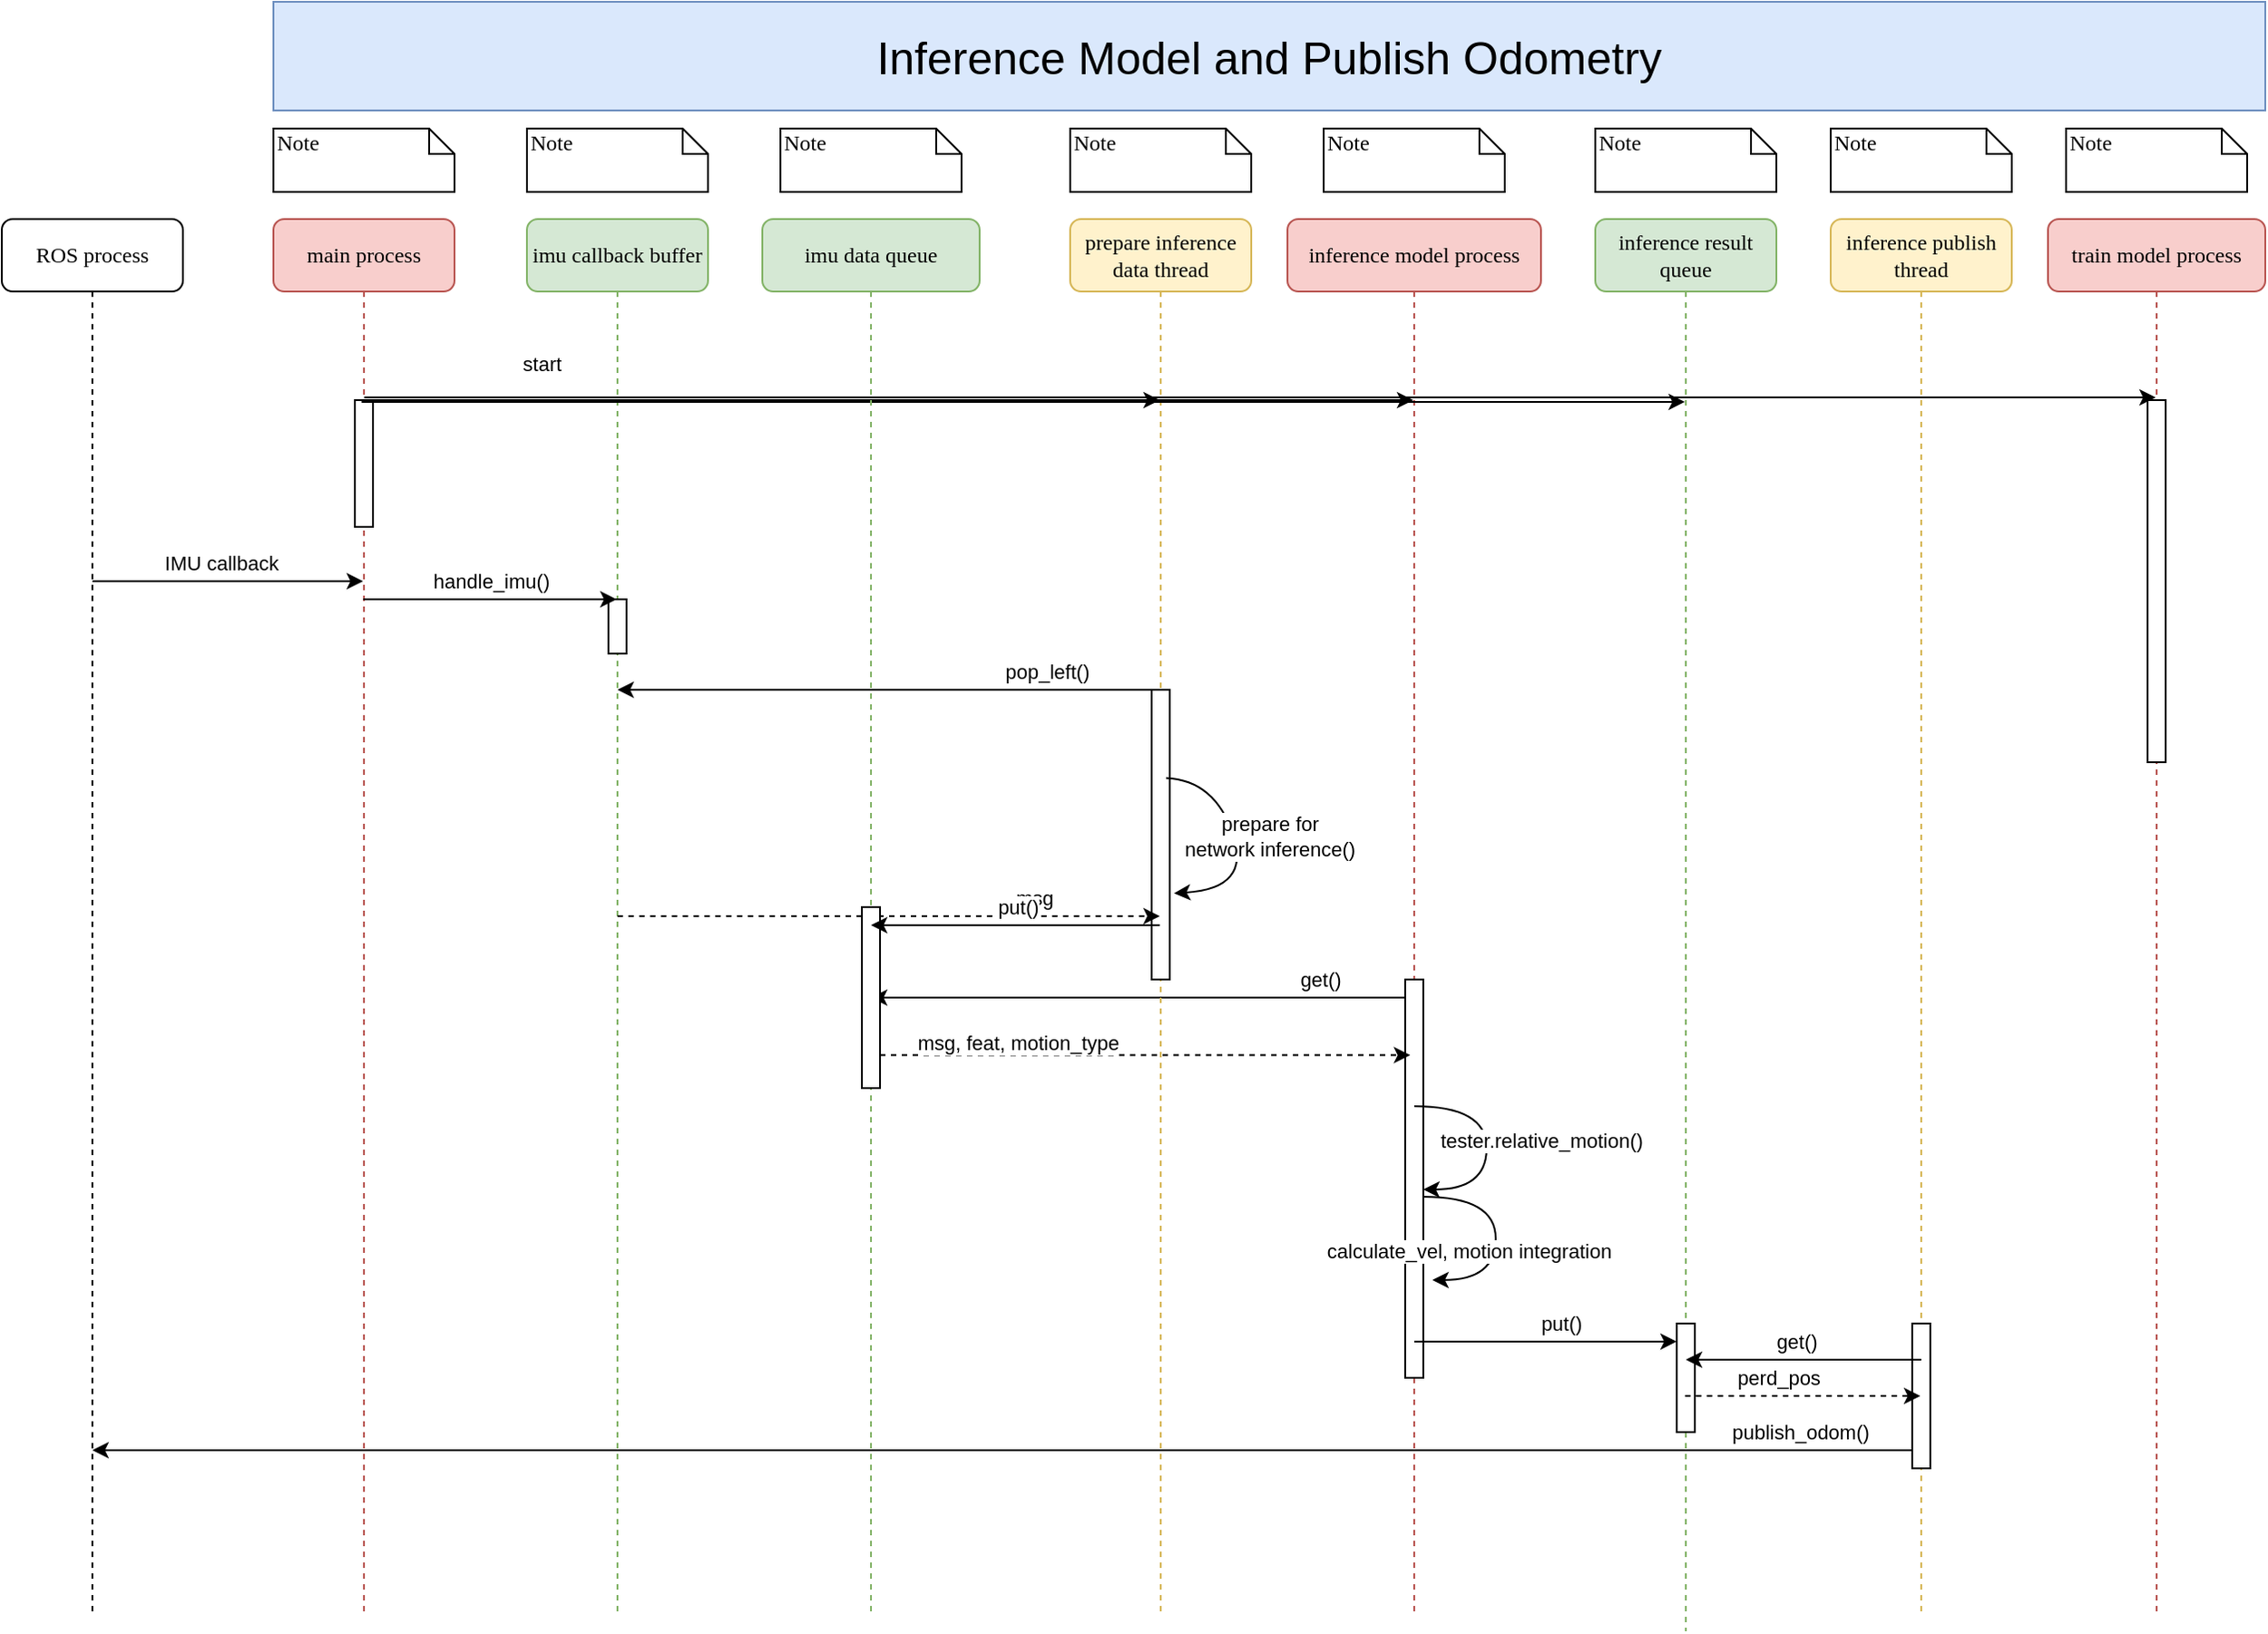 <mxfile version="24.6.4" type="github">
  <diagram name="Page-1" id="13e1069c-82ec-6db2-03f1-153e76fe0fe0">
    <mxGraphModel dx="2693" dy="1769" grid="1" gridSize="10" guides="1" tooltips="1" connect="1" arrows="1" fold="1" page="1" pageScale="1" pageWidth="1100" pageHeight="850" background="none" math="0" shadow="0">
      <root>
        <mxCell id="0" />
        <mxCell id="1" parent="0" />
        <mxCell id="7baba1c4bc27f4b0-2" value="inference model process" style="shape=umlLifeline;perimeter=lifelinePerimeter;whiteSpace=wrap;html=1;container=1;collapsible=0;recursiveResize=0;outlineConnect=0;rounded=1;shadow=0;comic=0;labelBackgroundColor=none;strokeWidth=1;fontFamily=Verdana;fontSize=12;align=center;fillColor=#f8cecc;strokeColor=#b85450;" parent="1" vertex="1">
          <mxGeometry x="660" y="80" width="140" height="770" as="geometry" />
        </mxCell>
        <mxCell id="7baba1c4bc27f4b0-10" value="" style="html=1;points=[];perimeter=orthogonalPerimeter;rounded=0;shadow=0;comic=0;labelBackgroundColor=none;strokeWidth=1;fontFamily=Verdana;fontSize=12;align=center;" parent="7baba1c4bc27f4b0-2" vertex="1">
          <mxGeometry x="65" y="420" width="10" height="220" as="geometry" />
        </mxCell>
        <mxCell id="TgrJ9VJSTw1f7FRwnSua-25" value="" style="endArrow=classic;html=1;rounded=0;" edge="1" parent="7baba1c4bc27f4b0-2" target="TgrJ9VJSTw1f7FRwnSua-19">
          <mxGeometry width="50" height="50" relative="1" as="geometry">
            <mxPoint x="65" y="430" as="sourcePoint" />
            <mxPoint x="-134.5" y="430" as="targetPoint" />
          </mxGeometry>
        </mxCell>
        <mxCell id="TgrJ9VJSTw1f7FRwnSua-26" value="get()" style="edgeLabel;html=1;align=center;verticalAlign=middle;resizable=0;points=[];" vertex="1" connectable="0" parent="TgrJ9VJSTw1f7FRwnSua-25">
          <mxGeometry x="-0.552" relative="1" as="geometry">
            <mxPoint x="19" y="-10" as="offset" />
          </mxGeometry>
        </mxCell>
        <mxCell id="TgrJ9VJSTw1f7FRwnSua-29" value="" style="curved=1;endArrow=classic;html=1;rounded=0;" edge="1" parent="7baba1c4bc27f4b0-2" source="7baba1c4bc27f4b0-2" target="7baba1c4bc27f4b0-10">
          <mxGeometry width="50" height="50" relative="1" as="geometry">
            <mxPoint x="120" y="630" as="sourcePoint" />
            <mxPoint x="70" y="620" as="targetPoint" />
            <Array as="points">
              <mxPoint x="110" y="490" />
              <mxPoint x="110" y="536" />
            </Array>
          </mxGeometry>
        </mxCell>
        <mxCell id="TgrJ9VJSTw1f7FRwnSua-30" value="tester.relative_motion()" style="edgeLabel;html=1;align=center;verticalAlign=middle;resizable=0;points=[];" vertex="1" connectable="0" parent="TgrJ9VJSTw1f7FRwnSua-29">
          <mxGeometry x="-0.121" y="-2" relative="1" as="geometry">
            <mxPoint x="32" y="6" as="offset" />
          </mxGeometry>
        </mxCell>
        <mxCell id="TgrJ9VJSTw1f7FRwnSua-31" value="" style="curved=1;endArrow=classic;html=1;rounded=0;" edge="1" parent="7baba1c4bc27f4b0-2">
          <mxGeometry width="50" height="50" relative="1" as="geometry">
            <mxPoint x="75" y="540" as="sourcePoint" />
            <mxPoint x="80" y="586" as="targetPoint" />
            <Array as="points">
              <mxPoint x="115" y="540" />
              <mxPoint x="115" y="586" />
            </Array>
          </mxGeometry>
        </mxCell>
        <mxCell id="TgrJ9VJSTw1f7FRwnSua-32" value="calculate_vel, motion integration" style="edgeLabel;html=1;align=center;verticalAlign=middle;resizable=0;points=[];" vertex="1" connectable="0" parent="TgrJ9VJSTw1f7FRwnSua-31">
          <mxGeometry x="-0.121" y="-2" relative="1" as="geometry">
            <mxPoint x="-13" y="17" as="offset" />
          </mxGeometry>
        </mxCell>
        <mxCell id="7baba1c4bc27f4b0-3" value="train model process" style="shape=umlLifeline;perimeter=lifelinePerimeter;whiteSpace=wrap;html=1;container=1;collapsible=0;recursiveResize=0;outlineConnect=0;rounded=1;shadow=0;comic=0;labelBackgroundColor=none;strokeWidth=1;fontFamily=Verdana;fontSize=12;align=center;fillColor=#f8cecc;strokeColor=#b85450;" parent="1" vertex="1">
          <mxGeometry x="1080" y="80" width="120" height="770" as="geometry" />
        </mxCell>
        <mxCell id="7baba1c4bc27f4b0-13" value="" style="html=1;points=[];perimeter=orthogonalPerimeter;rounded=0;shadow=0;comic=0;labelBackgroundColor=none;strokeWidth=1;fontFamily=Verdana;fontSize=12;align=center;" parent="7baba1c4bc27f4b0-3" vertex="1">
          <mxGeometry x="55" y="100" width="10" height="200" as="geometry" />
        </mxCell>
        <mxCell id="7baba1c4bc27f4b0-4" value="prepare inference data thread" style="shape=umlLifeline;perimeter=lifelinePerimeter;whiteSpace=wrap;html=1;container=1;collapsible=0;recursiveResize=0;outlineConnect=0;rounded=1;shadow=0;comic=0;labelBackgroundColor=none;strokeWidth=1;fontFamily=Verdana;fontSize=12;align=center;fillColor=#fff2cc;strokeColor=#d6b656;" parent="1" vertex="1">
          <mxGeometry x="540" y="80" width="100" height="770" as="geometry" />
        </mxCell>
        <mxCell id="7baba1c4bc27f4b0-16" value="" style="html=1;points=[];perimeter=orthogonalPerimeter;rounded=0;shadow=0;comic=0;labelBackgroundColor=none;strokeWidth=1;fontFamily=Verdana;fontSize=12;align=center;" parent="7baba1c4bc27f4b0-4" vertex="1">
          <mxGeometry x="45" y="260" width="10" height="160" as="geometry" />
        </mxCell>
        <mxCell id="TgrJ9VJSTw1f7FRwnSua-17" value="" style="curved=1;endArrow=classic;html=1;rounded=0;exitX=0.8;exitY=0.305;exitDx=0;exitDy=0;exitPerimeter=0;entryX=1.235;entryY=0.702;entryDx=0;entryDy=0;entryPerimeter=0;" edge="1" parent="7baba1c4bc27f4b0-4" source="7baba1c4bc27f4b0-16" target="7baba1c4bc27f4b0-16">
          <mxGeometry width="50" height="50" relative="1" as="geometry">
            <mxPoint x="155" y="310" as="sourcePoint" />
            <mxPoint x="90" y="370" as="targetPoint" />
            <Array as="points">
              <mxPoint x="80" y="310" />
              <mxPoint x="100" y="370" />
            </Array>
          </mxGeometry>
        </mxCell>
        <mxCell id="TgrJ9VJSTw1f7FRwnSua-18" value="prepare for&lt;div&gt;network inference()&lt;/div&gt;" style="edgeLabel;html=1;align=center;verticalAlign=middle;resizable=0;points=[];" vertex="1" connectable="0" parent="TgrJ9VJSTw1f7FRwnSua-17">
          <mxGeometry x="-0.114" relative="1" as="geometry">
            <mxPoint x="20" as="offset" />
          </mxGeometry>
        </mxCell>
        <mxCell id="7baba1c4bc27f4b0-5" value="inference result queue" style="shape=umlLifeline;perimeter=lifelinePerimeter;whiteSpace=wrap;html=1;container=1;collapsible=0;recursiveResize=0;outlineConnect=0;rounded=1;shadow=0;comic=0;labelBackgroundColor=none;strokeWidth=1;fontFamily=Verdana;fontSize=12;align=center;fillColor=#d5e8d4;strokeColor=#82b366;" parent="1" vertex="1">
          <mxGeometry x="830" y="80" width="100" height="780" as="geometry" />
        </mxCell>
        <mxCell id="7baba1c4bc27f4b0-19" value="" style="html=1;points=[];perimeter=orthogonalPerimeter;rounded=0;shadow=0;comic=0;labelBackgroundColor=none;strokeWidth=1;fontFamily=Verdana;fontSize=12;align=center;" parent="7baba1c4bc27f4b0-5" vertex="1">
          <mxGeometry x="45" y="610" width="10" height="60" as="geometry" />
        </mxCell>
        <mxCell id="7baba1c4bc27f4b0-6" value="imu callback buffer" style="shape=umlLifeline;perimeter=lifelinePerimeter;whiteSpace=wrap;html=1;container=1;collapsible=0;recursiveResize=0;outlineConnect=0;rounded=1;shadow=0;comic=0;labelBackgroundColor=none;strokeWidth=1;fontFamily=Verdana;fontSize=12;align=center;fillColor=#d5e8d4;strokeColor=#82b366;" parent="1" vertex="1">
          <mxGeometry x="240" y="80" width="100" height="770" as="geometry" />
        </mxCell>
        <mxCell id="7baba1c4bc27f4b0-28" value="" style="html=1;points=[];perimeter=orthogonalPerimeter;rounded=0;shadow=0;comic=0;labelBackgroundColor=none;strokeWidth=1;fontFamily=Verdana;fontSize=12;align=center;" parent="7baba1c4bc27f4b0-6" vertex="1">
          <mxGeometry x="45" y="210" width="10" height="30" as="geometry" />
        </mxCell>
        <mxCell id="7baba1c4bc27f4b0-7" value="inference publish thread" style="shape=umlLifeline;perimeter=lifelinePerimeter;whiteSpace=wrap;html=1;container=1;collapsible=0;recursiveResize=0;outlineConnect=0;rounded=1;shadow=0;comic=0;labelBackgroundColor=none;strokeWidth=1;fontFamily=Verdana;fontSize=12;align=center;fillColor=#fff2cc;strokeColor=#d6b656;" parent="1" vertex="1">
          <mxGeometry x="960" y="80" width="100" height="770" as="geometry" />
        </mxCell>
        <mxCell id="7baba1c4bc27f4b0-25" value="" style="html=1;points=[];perimeter=orthogonalPerimeter;rounded=0;shadow=0;comic=0;labelBackgroundColor=none;strokeColor=#000000;strokeWidth=1;fillColor=#FFFFFF;fontFamily=Verdana;fontSize=12;fontColor=#000000;align=center;" parent="7baba1c4bc27f4b0-7" vertex="1">
          <mxGeometry x="45" y="610" width="10" height="80" as="geometry" />
        </mxCell>
        <mxCell id="TgrJ9VJSTw1f7FRwnSua-35" value="" style="endArrow=classic;html=1;rounded=0;" edge="1" parent="7baba1c4bc27f4b0-7" target="7baba1c4bc27f4b0-5">
          <mxGeometry width="50" height="50" relative="1" as="geometry">
            <mxPoint x="50" y="630" as="sourcePoint" />
            <mxPoint x="100" y="580" as="targetPoint" />
          </mxGeometry>
        </mxCell>
        <mxCell id="TgrJ9VJSTw1f7FRwnSua-36" value="get()" style="edgeLabel;html=1;align=center;verticalAlign=middle;resizable=0;points=[];" vertex="1" connectable="0" parent="TgrJ9VJSTw1f7FRwnSua-35">
          <mxGeometry x="0.248" y="-3" relative="1" as="geometry">
            <mxPoint x="12" y="-7" as="offset" />
          </mxGeometry>
        </mxCell>
        <mxCell id="7baba1c4bc27f4b0-8" value="main process" style="shape=umlLifeline;perimeter=lifelinePerimeter;whiteSpace=wrap;html=1;container=1;collapsible=0;recursiveResize=0;outlineConnect=0;rounded=1;shadow=0;comic=0;labelBackgroundColor=none;strokeWidth=1;fontFamily=Verdana;fontSize=12;align=center;fillColor=#f8cecc;strokeColor=#b85450;" parent="1" vertex="1">
          <mxGeometry x="100" y="80" width="100" height="770" as="geometry" />
        </mxCell>
        <mxCell id="7baba1c4bc27f4b0-9" value="" style="html=1;points=[];perimeter=orthogonalPerimeter;rounded=0;shadow=0;comic=0;labelBackgroundColor=none;strokeWidth=1;fontFamily=Verdana;fontSize=12;align=center;" parent="7baba1c4bc27f4b0-8" vertex="1">
          <mxGeometry x="45" y="100" width="10" height="70" as="geometry" />
        </mxCell>
        <mxCell id="TgrJ9VJSTw1f7FRwnSua-5" value="" style="endArrow=classic;html=1;rounded=0;" edge="1" parent="7baba1c4bc27f4b0-8" target="7baba1c4bc27f4b0-4">
          <mxGeometry width="50" height="50" relative="1" as="geometry">
            <mxPoint x="44.997" y="100" as="sourcePoint" />
            <mxPoint x="135.01" y="100" as="targetPoint" />
          </mxGeometry>
        </mxCell>
        <mxCell id="TgrJ9VJSTw1f7FRwnSua-7" value="" style="endArrow=classic;html=1;rounded=0;" edge="1" parent="7baba1c4bc27f4b0-8">
          <mxGeometry width="50" height="50" relative="1" as="geometry">
            <mxPoint x="-100" y="200" as="sourcePoint" />
            <mxPoint x="49.5" y="200" as="targetPoint" />
          </mxGeometry>
        </mxCell>
        <mxCell id="TgrJ9VJSTw1f7FRwnSua-8" value="IMU callback" style="edgeLabel;html=1;align=center;verticalAlign=middle;resizable=0;points=[];" vertex="1" connectable="0" parent="TgrJ9VJSTw1f7FRwnSua-7">
          <mxGeometry x="-0.058" relative="1" as="geometry">
            <mxPoint y="-10" as="offset" />
          </mxGeometry>
        </mxCell>
        <mxCell id="7baba1c4bc27f4b0-40" value="Note" style="shape=note;whiteSpace=wrap;html=1;size=14;verticalAlign=top;align=left;spacingTop=-6;rounded=0;shadow=0;comic=0;labelBackgroundColor=none;strokeWidth=1;fontFamily=Verdana;fontSize=12" parent="1" vertex="1">
          <mxGeometry x="100" y="30" width="100" height="35" as="geometry" />
        </mxCell>
        <mxCell id="7baba1c4bc27f4b0-41" value="Note" style="shape=note;whiteSpace=wrap;html=1;size=14;verticalAlign=top;align=left;spacingTop=-6;rounded=0;shadow=0;comic=0;labelBackgroundColor=none;strokeWidth=1;fontFamily=Verdana;fontSize=12" parent="1" vertex="1">
          <mxGeometry x="830.0" y="30" width="100" height="35" as="geometry" />
        </mxCell>
        <mxCell id="7baba1c4bc27f4b0-42" value="Note" style="shape=note;whiteSpace=wrap;html=1;size=14;verticalAlign=top;align=left;spacingTop=-6;rounded=0;shadow=0;comic=0;labelBackgroundColor=none;strokeWidth=1;fontFamily=Verdana;fontSize=12" parent="1" vertex="1">
          <mxGeometry x="1090" y="30" width="100" height="35" as="geometry" />
        </mxCell>
        <mxCell id="7baba1c4bc27f4b0-43" value="Note" style="shape=note;whiteSpace=wrap;html=1;size=14;verticalAlign=top;align=left;spacingTop=-6;rounded=0;shadow=0;comic=0;labelBackgroundColor=none;strokeWidth=1;fontFamily=Verdana;fontSize=12" parent="1" vertex="1">
          <mxGeometry x="540" y="30" width="100" height="35" as="geometry" />
        </mxCell>
        <mxCell id="7baba1c4bc27f4b0-44" value="Note" style="shape=note;whiteSpace=wrap;html=1;size=14;verticalAlign=top;align=left;spacingTop=-6;rounded=0;shadow=0;comic=0;labelBackgroundColor=none;strokeWidth=1;fontFamily=Verdana;fontSize=12" parent="1" vertex="1">
          <mxGeometry x="680" y="30" width="100" height="35" as="geometry" />
        </mxCell>
        <mxCell id="7baba1c4bc27f4b0-45" value="Note" style="shape=note;whiteSpace=wrap;html=1;size=14;verticalAlign=top;align=left;spacingTop=-6;rounded=0;shadow=0;comic=0;labelBackgroundColor=none;strokeWidth=1;fontFamily=Verdana;fontSize=12" parent="1" vertex="1">
          <mxGeometry x="240" y="30" width="100" height="35" as="geometry" />
        </mxCell>
        <mxCell id="7baba1c4bc27f4b0-46" value="Note" style="shape=note;whiteSpace=wrap;html=1;size=14;verticalAlign=top;align=left;spacingTop=-6;rounded=0;shadow=0;comic=0;labelBackgroundColor=none;strokeWidth=1;fontFamily=Verdana;fontSize=12" parent="1" vertex="1">
          <mxGeometry x="960" y="30" width="100" height="35" as="geometry" />
        </mxCell>
        <mxCell id="TgrJ9VJSTw1f7FRwnSua-3" value="" style="endArrow=classic;html=1;rounded=0;exitX=0.518;exitY=-0.021;exitDx=0;exitDy=0;exitPerimeter=0;" edge="1" parent="1" source="7baba1c4bc27f4b0-9" target="7baba1c4bc27f4b0-3">
          <mxGeometry width="50" height="50" relative="1" as="geometry">
            <mxPoint x="220" y="290" as="sourcePoint" />
            <mxPoint x="270" y="240" as="targetPoint" />
          </mxGeometry>
        </mxCell>
        <mxCell id="TgrJ9VJSTw1f7FRwnSua-6" value="" style="endArrow=classic;html=1;rounded=0;exitX=0.37;exitY=0.014;exitDx=0;exitDy=0;exitPerimeter=0;" edge="1" parent="1" source="7baba1c4bc27f4b0-9" target="7baba1c4bc27f4b0-5">
          <mxGeometry width="50" height="50" relative="1" as="geometry">
            <mxPoint x="210" y="300" as="sourcePoint" />
            <mxPoint x="260" y="250" as="targetPoint" />
          </mxGeometry>
        </mxCell>
        <mxCell id="TgrJ9VJSTw1f7FRwnSua-9" value="start" style="edgeLabel;html=1;align=center;verticalAlign=middle;resizable=0;points=[];" vertex="1" connectable="0" parent="TgrJ9VJSTw1f7FRwnSua-6">
          <mxGeometry x="-0.728" y="3" relative="1" as="geometry">
            <mxPoint y="-18" as="offset" />
          </mxGeometry>
        </mxCell>
        <mxCell id="TgrJ9VJSTw1f7FRwnSua-10" value="" style="endArrow=classic;html=1;rounded=0;" edge="1" parent="1" target="7baba1c4bc27f4b0-2">
          <mxGeometry width="50" height="50" relative="1" as="geometry">
            <mxPoint x="145.0" y="180" as="sourcePoint" />
            <mxPoint x="225.37" y="180" as="targetPoint" />
          </mxGeometry>
        </mxCell>
        <mxCell id="TgrJ9VJSTw1f7FRwnSua-11" value="" style="endArrow=classic;html=1;rounded=0;" edge="1" parent="1" target="7baba1c4bc27f4b0-6">
          <mxGeometry width="50" height="50" relative="1" as="geometry">
            <mxPoint x="149.63" y="290" as="sourcePoint" />
            <mxPoint x="250" y="290" as="targetPoint" />
          </mxGeometry>
        </mxCell>
        <mxCell id="TgrJ9VJSTw1f7FRwnSua-12" value="handle_imu()" style="edgeLabel;html=1;align=center;verticalAlign=middle;resizable=0;points=[];" vertex="1" connectable="0" parent="TgrJ9VJSTw1f7FRwnSua-11">
          <mxGeometry x="0.167" y="-1" relative="1" as="geometry">
            <mxPoint x="-11" y="-11" as="offset" />
          </mxGeometry>
        </mxCell>
        <mxCell id="TgrJ9VJSTw1f7FRwnSua-13" value="" style="endArrow=classic;html=1;rounded=0;" edge="1" parent="1">
          <mxGeometry width="50" height="50" relative="1" as="geometry">
            <mxPoint x="590" y="340" as="sourcePoint" />
            <mxPoint x="290" y="340" as="targetPoint" />
          </mxGeometry>
        </mxCell>
        <mxCell id="TgrJ9VJSTw1f7FRwnSua-14" value="pop_left()" style="edgeLabel;html=1;align=center;verticalAlign=middle;resizable=0;points=[];" vertex="1" connectable="0" parent="TgrJ9VJSTw1f7FRwnSua-13">
          <mxGeometry x="-0.371" y="3" relative="1" as="geometry">
            <mxPoint x="31" y="-13" as="offset" />
          </mxGeometry>
        </mxCell>
        <mxCell id="TgrJ9VJSTw1f7FRwnSua-15" value="" style="endArrow=classic;html=1;rounded=0;dashed=1;" edge="1" parent="1" source="7baba1c4bc27f4b0-6" target="7baba1c4bc27f4b0-4">
          <mxGeometry width="50" height="50" relative="1" as="geometry">
            <mxPoint x="330" y="410" as="sourcePoint" />
            <mxPoint x="380" y="360" as="targetPoint" />
          </mxGeometry>
        </mxCell>
        <mxCell id="TgrJ9VJSTw1f7FRwnSua-16" value="msg" style="edgeLabel;html=1;align=center;verticalAlign=middle;resizable=0;points=[];" vertex="1" connectable="0" parent="TgrJ9VJSTw1f7FRwnSua-15">
          <mxGeometry x="-0.34" y="-1" relative="1" as="geometry">
            <mxPoint x="131" y="-11" as="offset" />
          </mxGeometry>
        </mxCell>
        <mxCell id="TgrJ9VJSTw1f7FRwnSua-19" value="imu data queue" style="shape=umlLifeline;perimeter=lifelinePerimeter;whiteSpace=wrap;html=1;container=1;collapsible=0;recursiveResize=0;outlineConnect=0;rounded=1;shadow=0;comic=0;labelBackgroundColor=none;strokeWidth=1;fontFamily=Verdana;fontSize=12;align=center;fillColor=#d5e8d4;strokeColor=#82b366;" vertex="1" parent="1">
          <mxGeometry x="370" y="80" width="120" height="770" as="geometry" />
        </mxCell>
        <mxCell id="TgrJ9VJSTw1f7FRwnSua-20" value="" style="html=1;points=[];perimeter=orthogonalPerimeter;rounded=0;shadow=0;comic=0;labelBackgroundColor=none;strokeWidth=1;fontFamily=Verdana;fontSize=12;align=center;" vertex="1" parent="TgrJ9VJSTw1f7FRwnSua-19">
          <mxGeometry x="55" y="380" width="10" height="100" as="geometry" />
        </mxCell>
        <mxCell id="TgrJ9VJSTw1f7FRwnSua-21" value="Note" style="shape=note;whiteSpace=wrap;html=1;size=14;verticalAlign=top;align=left;spacingTop=-6;rounded=0;shadow=0;comic=0;labelBackgroundColor=none;strokeWidth=1;fontFamily=Verdana;fontSize=12" vertex="1" parent="1">
          <mxGeometry x="380" y="30" width="100" height="35" as="geometry" />
        </mxCell>
        <mxCell id="TgrJ9VJSTw1f7FRwnSua-22" value="" style="endArrow=classic;html=1;rounded=0;" edge="1" parent="1" source="7baba1c4bc27f4b0-4">
          <mxGeometry width="50" height="50" relative="1" as="geometry">
            <mxPoint x="340" y="520" as="sourcePoint" />
            <mxPoint x="430" y="470" as="targetPoint" />
          </mxGeometry>
        </mxCell>
        <mxCell id="TgrJ9VJSTw1f7FRwnSua-23" value="put()" style="edgeLabel;html=1;align=center;verticalAlign=middle;resizable=0;points=[];" vertex="1" connectable="0" parent="TgrJ9VJSTw1f7FRwnSua-22">
          <mxGeometry x="0.243" y="-1" relative="1" as="geometry">
            <mxPoint x="20" y="-9" as="offset" />
          </mxGeometry>
        </mxCell>
        <mxCell id="TgrJ9VJSTw1f7FRwnSua-27" value="" style="endArrow=classic;html=1;rounded=0;entryX=0.278;entryY=0.19;entryDx=0;entryDy=0;entryPerimeter=0;dashed=1;" edge="1" parent="1" source="TgrJ9VJSTw1f7FRwnSua-20" target="7baba1c4bc27f4b0-10">
          <mxGeometry width="50" height="50" relative="1" as="geometry">
            <mxPoint x="490" y="740" as="sourcePoint" />
            <mxPoint x="540" y="690" as="targetPoint" />
          </mxGeometry>
        </mxCell>
        <mxCell id="TgrJ9VJSTw1f7FRwnSua-28" value="msg, feat, motion_type" style="edgeLabel;html=1;align=center;verticalAlign=middle;resizable=0;points=[];" vertex="1" connectable="0" parent="TgrJ9VJSTw1f7FRwnSua-27">
          <mxGeometry x="0.367" y="-3" relative="1" as="geometry">
            <mxPoint x="-124" y="-10" as="offset" />
          </mxGeometry>
        </mxCell>
        <mxCell id="TgrJ9VJSTw1f7FRwnSua-33" value="" style="endArrow=classic;html=1;rounded=0;exitX=0.5;exitY=0.909;exitDx=0;exitDy=0;exitPerimeter=0;" edge="1" parent="1" source="7baba1c4bc27f4b0-10" target="7baba1c4bc27f4b0-19">
          <mxGeometry width="50" height="50" relative="1" as="geometry">
            <mxPoint x="510" y="780" as="sourcePoint" />
            <mxPoint x="560" y="730" as="targetPoint" />
          </mxGeometry>
        </mxCell>
        <mxCell id="TgrJ9VJSTw1f7FRwnSua-34" value="put()" style="edgeLabel;html=1;align=center;verticalAlign=middle;resizable=0;points=[];" vertex="1" connectable="0" parent="TgrJ9VJSTw1f7FRwnSua-33">
          <mxGeometry x="-0.083" y="1" relative="1" as="geometry">
            <mxPoint x="14" y="-9" as="offset" />
          </mxGeometry>
        </mxCell>
        <mxCell id="TgrJ9VJSTw1f7FRwnSua-37" value="" style="endArrow=classic;html=1;rounded=0;dashed=1;" edge="1" parent="1" target="7baba1c4bc27f4b0-7">
          <mxGeometry width="50" height="50" relative="1" as="geometry">
            <mxPoint x="879.63" y="730" as="sourcePoint" />
            <mxPoint x="980" y="730" as="targetPoint" />
          </mxGeometry>
        </mxCell>
        <mxCell id="TgrJ9VJSTw1f7FRwnSua-38" value="perd_pos" style="edgeLabel;html=1;align=center;verticalAlign=middle;resizable=0;points=[];" vertex="1" connectable="0" parent="TgrJ9VJSTw1f7FRwnSua-37">
          <mxGeometry x="0.157" y="-2" relative="1" as="geometry">
            <mxPoint x="-24" y="-12" as="offset" />
          </mxGeometry>
        </mxCell>
        <mxCell id="TgrJ9VJSTw1f7FRwnSua-39" value="ROS process" style="shape=umlLifeline;perimeter=lifelinePerimeter;whiteSpace=wrap;html=1;container=1;collapsible=0;recursiveResize=0;outlineConnect=0;rounded=1;shadow=0;comic=0;labelBackgroundColor=none;strokeWidth=1;fontFamily=Verdana;fontSize=12;align=center;" vertex="1" parent="1">
          <mxGeometry x="-50" y="80" width="100" height="770" as="geometry" />
        </mxCell>
        <mxCell id="TgrJ9VJSTw1f7FRwnSua-44" value="" style="endArrow=classic;html=1;rounded=0;" edge="1" parent="1" source="7baba1c4bc27f4b0-25" target="TgrJ9VJSTw1f7FRwnSua-39">
          <mxGeometry width="50" height="50" relative="1" as="geometry">
            <mxPoint x="790" y="940" as="sourcePoint" />
            <mxPoint x="840" y="890" as="targetPoint" />
            <Array as="points">
              <mxPoint x="960" y="760" />
            </Array>
          </mxGeometry>
        </mxCell>
        <mxCell id="TgrJ9VJSTw1f7FRwnSua-45" value="publish_odom()" style="edgeLabel;html=1;align=center;verticalAlign=middle;resizable=0;points=[];" vertex="1" connectable="0" parent="TgrJ9VJSTw1f7FRwnSua-44">
          <mxGeometry x="-0.877" y="-2" relative="1" as="geometry">
            <mxPoint y="-8" as="offset" />
          </mxGeometry>
        </mxCell>
        <mxCell id="TgrJ9VJSTw1f7FRwnSua-46" value="&lt;font style=&quot;font-size: 25px;&quot;&gt;Inference Model and Publish Odometry&lt;/font&gt;" style="rounded=0;whiteSpace=wrap;html=1;fillColor=#dae8fc;strokeColor=#6c8ebf;" vertex="1" parent="1">
          <mxGeometry x="100" y="-40" width="1100" height="60" as="geometry" />
        </mxCell>
      </root>
    </mxGraphModel>
  </diagram>
</mxfile>
